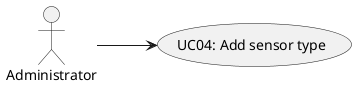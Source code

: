 @startuml
'https://plantuml.com/use-case-diagram

left to right direction

Actor Administrator as admin

usecase "UC04: Add sensor type" as UC4

admin --> UC4

@enduml